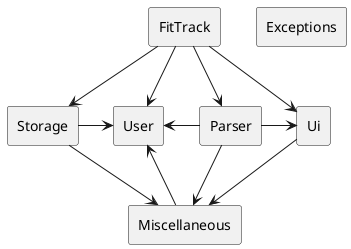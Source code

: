 @startuml
hide circle
skinparam classAttributeIconSize 0
skinparam classBackgroundColor White
skinparam classBorderColor Black

rectangle User {
}

rectangle Exceptions {
}

rectangle Storage {
}

rectangle FitTrack {
}

rectangle Parser {
}

rectangle Ui {
}

rectangle Miscellaneous {
}

FitTrack  -->  Parser
FitTrack  -->  Ui
FitTrack  -->  Storage
FitTrack  -->  User

Parser  -->  Miscellaneous
Parser  -left->  User
Parser  -right->  Ui

Ui  -->  Miscellaneous

Storage  -->  Miscellaneous
Storage -> User
Miscellaneous  -->  User

@enduml
